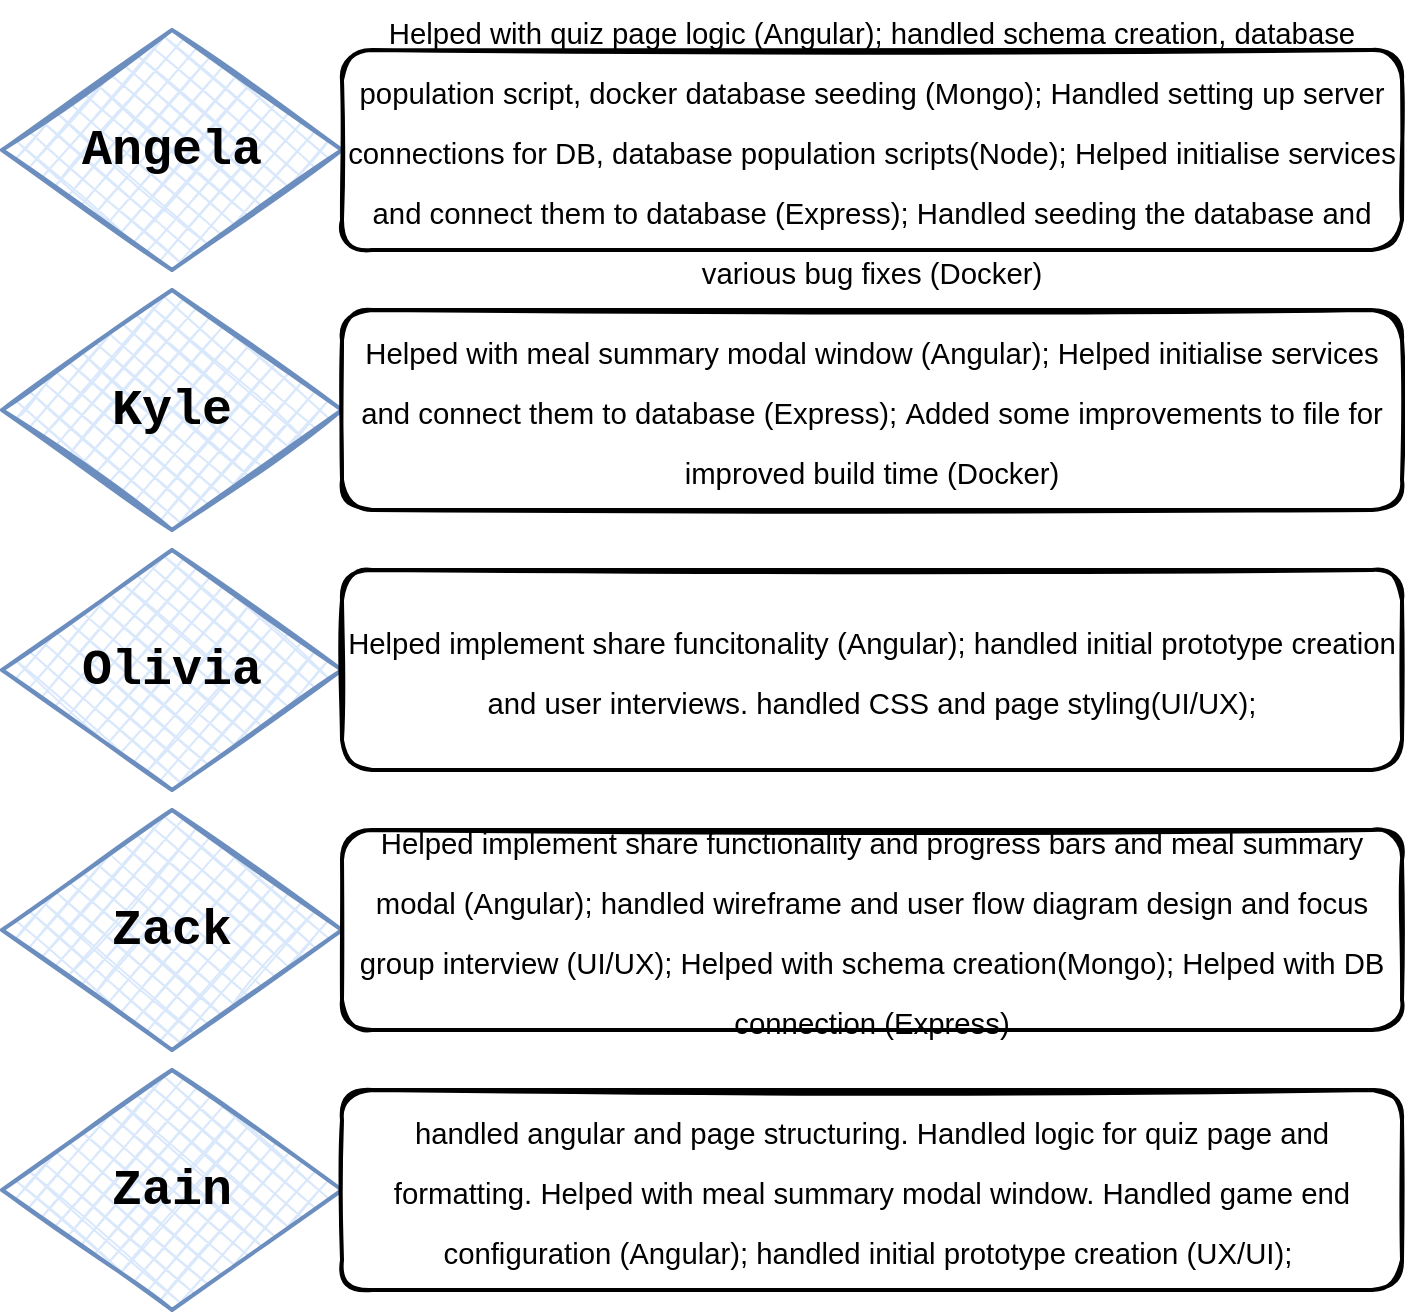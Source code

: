 <mxfile version="14.6.6" type="github">
  <diagram name="Page-1" id="bd83a815-5ea8-2e97-e5ec-87c9f400f2fa">
    <mxGraphModel dx="870" dy="538" grid="1" gridSize="10" guides="1" tooltips="1" connect="1" arrows="1" fold="1" page="1" pageScale="1.5" pageWidth="1169" pageHeight="826" background="#ffffff" math="0" shadow="0">
      <root>
        <mxCell id="0" style=";html=1;" />
        <mxCell id="1" style=";html=1;" parent="0" />
        <mxCell id="MFCvbXzC6i8i3z5e1wY2-20" value="" style="group" parent="1" vertex="1" connectable="0">
          <mxGeometry x="220" y="420" width="700" height="120" as="geometry" />
        </mxCell>
        <mxCell id="MFCvbXzC6i8i3z5e1wY2-4" value="Kyle" style="rhombus;whiteSpace=wrap;html=1;strokeWidth=2;fillWeight=-1;hachureGap=8;fillStyle=cross-hatch;fillColor=#dae8fc;sketch=1;strokeColor=#6c8ebf;fontFamily=Courier New;fontSize=25;fontStyle=1" parent="MFCvbXzC6i8i3z5e1wY2-20" vertex="1">
          <mxGeometry width="170" height="120" as="geometry" />
        </mxCell>
        <mxCell id="MFCvbXzC6i8i3z5e1wY2-19" value="&lt;span id=&quot;docs-internal-guid-14715bb9-7fff-fad0-37b8-1680ecc5287a&quot;&gt;&lt;span style=&quot;font-size: 11pt ; font-family: &amp;#34;arial&amp;#34; ; background-color: transparent ; vertical-align: baseline&quot;&gt;Helped with meal summary modal window (Angular);&amp;nbsp;&lt;/span&gt;&lt;/span&gt;&lt;span id=&quot;docs-internal-guid-47588693-7fff-474b-c383-f6b14b442eab&quot;&gt;&lt;span style=&quot;font-size: 11pt ; font-family: &amp;#34;arial&amp;#34; ; background-color: transparent ; vertical-align: baseline&quot;&gt;Helped initialise services and connect them to database (Express);&amp;nbsp;&lt;/span&gt;&lt;/span&gt;&lt;span id=&quot;docs-internal-guid-76285264-7fff-8467-f98a-775b0c2b26df&quot;&gt;&lt;span style=&quot;font-size: 11pt ; font-family: &amp;#34;arial&amp;#34; ; background-color: transparent ; vertical-align: baseline&quot;&gt;Added some improvements to file for improved build time (Docker)&lt;/span&gt;&lt;/span&gt;" style="rounded=1;whiteSpace=wrap;html=1;strokeWidth=2;fillWeight=4;hachureGap=8;hachureAngle=45;sketch=1;fontFamily=Courier New;fontSize=25;fillStyle=solid;" parent="MFCvbXzC6i8i3z5e1wY2-20" vertex="1">
          <mxGeometry x="170" y="10" width="530" height="100" as="geometry" />
        </mxCell>
        <mxCell id="MFCvbXzC6i8i3z5e1wY2-21" value="" style="group" parent="1" vertex="1" connectable="0">
          <mxGeometry x="220" y="290" width="700" height="120" as="geometry" />
        </mxCell>
        <mxCell id="MFCvbXzC6i8i3z5e1wY2-22" value="Angela" style="rhombus;whiteSpace=wrap;html=1;strokeWidth=2;fillWeight=-1;hachureGap=8;fillStyle=cross-hatch;fillColor=#dae8fc;sketch=1;strokeColor=#6c8ebf;fontFamily=Courier New;fontSize=25;fontStyle=1" parent="MFCvbXzC6i8i3z5e1wY2-21" vertex="1">
          <mxGeometry width="170" height="120" as="geometry" />
        </mxCell>
        <mxCell id="MFCvbXzC6i8i3z5e1wY2-23" value="&lt;span id=&quot;docs-internal-guid-55cf51fe-7fff-0f3c-1b51-0f25e11b8d9c&quot;&gt;&lt;span style=&quot;font-size: 11pt ; font-family: &amp;#34;arial&amp;#34; ; background-color: transparent ; vertical-align: baseline&quot;&gt;Helped with quiz page logic (Angular);&amp;nbsp;&lt;span id=&quot;docs-internal-guid-f27823e3-7fff-ded0-3d35-f19b5ccfe4a0&quot;&gt;&lt;span style=&quot;font-size: 11pt ; background-color: transparent ; vertical-align: baseline&quot;&gt;handled schema creation, database population script, docker database seeding (Mongo);&amp;nbsp;&lt;/span&gt;&lt;/span&gt;&lt;span id=&quot;docs-internal-guid-c085d38c-7fff-3500-46eb-7625acbe48f7&quot;&gt;&lt;span style=&quot;font-size: 11pt ; background-color: transparent ; vertical-align: baseline&quot;&gt;Handled setting up server connections for DB, database population scripts(Node);&amp;nbsp;&lt;/span&gt;&lt;/span&gt;&lt;span id=&quot;docs-internal-guid-3888b3c0-7fff-6b13-a031-0857b978a1e6&quot;&gt;&lt;span style=&quot;font-size: 11pt ; background-color: transparent ; vertical-align: baseline&quot;&gt;Helped initialise services and connect them to database (Express);&amp;nbsp;&lt;/span&gt;&lt;/span&gt;&lt;span id=&quot;docs-internal-guid-707253e9-7fff-a60e-3a78-14acfb67ed97&quot;&gt;&lt;span style=&quot;font-size: 11pt ; background-color: transparent ; vertical-align: baseline&quot;&gt;Handled seeding the database and various bug fixes (Docker)&lt;/span&gt;&lt;/span&gt;&lt;br&gt;&lt;/span&gt;&lt;/span&gt;" style="rounded=1;whiteSpace=wrap;html=1;strokeWidth=2;fillWeight=4;hachureGap=8;hachureAngle=45;sketch=1;fontFamily=Courier New;fontSize=25;fillStyle=solid;" parent="MFCvbXzC6i8i3z5e1wY2-21" vertex="1">
          <mxGeometry x="170" y="10" width="530" height="100" as="geometry" />
        </mxCell>
        <mxCell id="MFCvbXzC6i8i3z5e1wY2-24" value="" style="group" parent="1" vertex="1" connectable="0">
          <mxGeometry x="220" y="550" width="700" height="120" as="geometry" />
        </mxCell>
        <mxCell id="MFCvbXzC6i8i3z5e1wY2-25" value="Olivia" style="rhombus;whiteSpace=wrap;html=1;strokeWidth=2;fillWeight=-1;hachureGap=8;fillStyle=cross-hatch;fillColor=#dae8fc;sketch=1;strokeColor=#6c8ebf;fontFamily=Courier New;fontSize=25;fontStyle=1" parent="MFCvbXzC6i8i3z5e1wY2-24" vertex="1">
          <mxGeometry width="170" height="120" as="geometry" />
        </mxCell>
        <mxCell id="MFCvbXzC6i8i3z5e1wY2-26" value="&lt;span id=&quot;docs-internal-guid-79654713-7fff-186b-9401-507fa94f92d3&quot;&gt;&lt;span style=&quot;font-size: 11pt ; font-family: &amp;#34;arial&amp;#34; ; background-color: transparent ; vertical-align: baseline&quot;&gt;Helped implement share funcitonality (Angular);&amp;nbsp;&lt;/span&gt;&lt;/span&gt;&lt;span id=&quot;docs-internal-guid-da6f391d-7fff-7575-0014-ab380b4b7c00&quot;&gt;&lt;span style=&quot;font-size: 11pt ; font-family: &amp;#34;arial&amp;#34; ; background-color: transparent ; vertical-align: baseline&quot;&gt;handled initial prototype creation and user interviews. handled CSS and page styling(UI/UX);&lt;/span&gt;&lt;/span&gt;" style="rounded=1;whiteSpace=wrap;html=1;strokeWidth=2;fillWeight=4;hachureGap=8;hachureAngle=45;sketch=1;fontFamily=Courier New;fontSize=25;fillStyle=solid;" parent="MFCvbXzC6i8i3z5e1wY2-24" vertex="1">
          <mxGeometry x="170" y="10" width="530" height="100" as="geometry" />
        </mxCell>
        <mxCell id="MFCvbXzC6i8i3z5e1wY2-27" value="" style="group" parent="1" vertex="1" connectable="0">
          <mxGeometry x="220" y="680" width="700" height="120" as="geometry" />
        </mxCell>
        <mxCell id="MFCvbXzC6i8i3z5e1wY2-28" value="Zack" style="rhombus;whiteSpace=wrap;html=1;strokeWidth=2;fillWeight=-1;hachureGap=8;fillStyle=cross-hatch;fillColor=#dae8fc;sketch=1;strokeColor=#6c8ebf;fontFamily=Courier New;fontSize=25;fontStyle=1" parent="MFCvbXzC6i8i3z5e1wY2-27" vertex="1">
          <mxGeometry width="170" height="120" as="geometry" />
        </mxCell>
        <mxCell id="MFCvbXzC6i8i3z5e1wY2-29" value="&lt;span id=&quot;docs-internal-guid-389b18a0-7fff-ca22-27a1-57a6df8886c2&quot;&gt;&lt;span style=&quot;font-size: 11pt ; font-family: &amp;#34;arial&amp;#34; ; background-color: transparent ; vertical-align: baseline&quot;&gt;Helped implement share functionality and progress bars and meal summary modal (Angular);&amp;nbsp;&lt;/span&gt;&lt;/span&gt;&lt;span id=&quot;docs-internal-guid-0ba21306-7fff-2b8e-d1ad-478b831bbdbb&quot;&gt;&lt;span style=&quot;font-size: 11pt ; font-family: &amp;#34;arial&amp;#34; ; background-color: transparent ; vertical-align: baseline&quot;&gt;handled wireframe and user flow diagram design and focus group interview (UI/UX);&amp;nbsp;&lt;/span&gt;&lt;/span&gt;&lt;span id=&quot;docs-internal-guid-f10ed9bb-7fff-533c-6e09-c285ab2a279d&quot;&gt;&lt;span style=&quot;font-size: 11pt ; font-family: &amp;#34;arial&amp;#34; ; background-color: transparent ; vertical-align: baseline&quot;&gt;Helped with schema creation(Mongo);&amp;nbsp;&lt;/span&gt;&lt;/span&gt;&lt;span id=&quot;docs-internal-guid-cb5510bf-7fff-7b14-0b06-ce71809f8121&quot;&gt;&lt;span style=&quot;font-size: 11pt ; font-family: &amp;#34;arial&amp;#34; ; background-color: transparent ; vertical-align: baseline&quot;&gt;Helped with DB connection (Express)&lt;/span&gt;&lt;/span&gt;" style="rounded=1;whiteSpace=wrap;html=1;strokeWidth=2;fillWeight=4;hachureGap=8;hachureAngle=45;sketch=1;fontFamily=Courier New;fontSize=25;fillStyle=solid;" parent="MFCvbXzC6i8i3z5e1wY2-27" vertex="1">
          <mxGeometry x="170" y="10" width="530" height="100" as="geometry" />
        </mxCell>
        <mxCell id="MFCvbXzC6i8i3z5e1wY2-30" value="" style="group" parent="1" vertex="1" connectable="0">
          <mxGeometry x="220" y="810" width="700" height="120" as="geometry" />
        </mxCell>
        <mxCell id="MFCvbXzC6i8i3z5e1wY2-31" value="Zain" style="rhombus;whiteSpace=wrap;html=1;strokeWidth=2;fillWeight=-1;hachureGap=8;fillStyle=cross-hatch;fillColor=#dae8fc;sketch=1;strokeColor=#6c8ebf;fontFamily=Courier New;fontSize=25;fontStyle=1" parent="MFCvbXzC6i8i3z5e1wY2-30" vertex="1">
          <mxGeometry width="170" height="120" as="geometry" />
        </mxCell>
        <mxCell id="MFCvbXzC6i8i3z5e1wY2-32" value="&lt;span id=&quot;docs-internal-guid-a01ff617-7fff-93a3-2617-1aa5015412d5&quot;&gt;&lt;span style=&quot;font-size: 11pt ; font-family: &amp;#34;arial&amp;#34; ; background-color: transparent ; vertical-align: baseline&quot;&gt;handled angular and page structuring. Handled logic for quiz page and formatting. Helped with meal summary modal window. Handled game end configuration (Angular);&amp;nbsp;&lt;/span&gt;&lt;/span&gt;&lt;span id=&quot;docs-internal-guid-9e172efd-7fff-0b97-0172-4db9dc6f06fa&quot;&gt;&lt;span style=&quot;font-size: 11pt ; font-family: &amp;#34;arial&amp;#34; ; background-color: transparent ; vertical-align: baseline&quot;&gt;handled initial prototype creation (UX/UI);&amp;nbsp;&lt;/span&gt;&lt;/span&gt;" style="rounded=1;whiteSpace=wrap;html=1;strokeWidth=2;fillWeight=4;hachureGap=8;hachureAngle=45;sketch=1;fontFamily=Courier New;fontSize=25;fillStyle=solid;" parent="MFCvbXzC6i8i3z5e1wY2-30" vertex="1">
          <mxGeometry x="170" y="10" width="530" height="100" as="geometry" />
        </mxCell>
      </root>
    </mxGraphModel>
  </diagram>
</mxfile>
